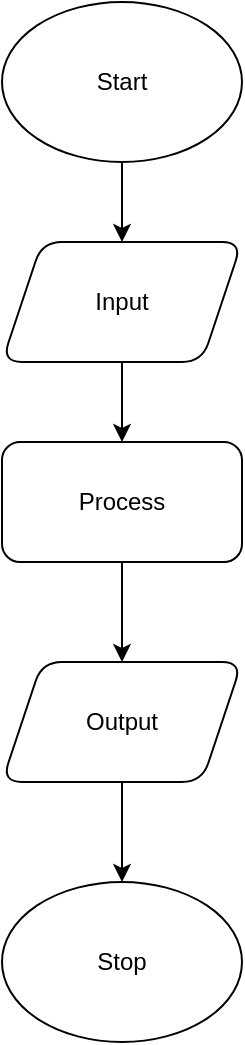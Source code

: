 <mxfile version="26.1.1">
  <diagram name="Page-1" id="Bit871E_AxoPYgvK1CPB">
    <mxGraphModel dx="1434" dy="738" grid="1" gridSize="10" guides="1" tooltips="1" connect="1" arrows="1" fold="1" page="1" pageScale="1" pageWidth="850" pageHeight="1100" math="0" shadow="0">
      <root>
        <mxCell id="0" />
        <mxCell id="1" parent="0" />
        <mxCell id="tKOs7SL-gVubK4A12bbo-3" value="" style="edgeStyle=orthogonalEdgeStyle;rounded=0;orthogonalLoop=1;jettySize=auto;html=1;" edge="1" parent="1" source="tKOs7SL-gVubK4A12bbo-1" target="tKOs7SL-gVubK4A12bbo-2">
          <mxGeometry relative="1" as="geometry" />
        </mxCell>
        <mxCell id="tKOs7SL-gVubK4A12bbo-1" value="Start" style="ellipse;whiteSpace=wrap;html=1;" vertex="1" parent="1">
          <mxGeometry x="365" y="40" width="120" height="80" as="geometry" />
        </mxCell>
        <mxCell id="tKOs7SL-gVubK4A12bbo-7" value="" style="edgeStyle=orthogonalEdgeStyle;rounded=0;orthogonalLoop=1;jettySize=auto;html=1;" edge="1" parent="1" source="tKOs7SL-gVubK4A12bbo-2" target="tKOs7SL-gVubK4A12bbo-6">
          <mxGeometry relative="1" as="geometry" />
        </mxCell>
        <mxCell id="tKOs7SL-gVubK4A12bbo-2" value="Input" style="shape=parallelogram;perimeter=parallelogramPerimeter;whiteSpace=wrap;html=1;fixedSize=1;rounded=1" vertex="1" parent="1">
          <mxGeometry x="365" y="160" width="120" height="60" as="geometry" />
        </mxCell>
        <mxCell id="tKOs7SL-gVubK4A12bbo-9" value="" style="edgeStyle=orthogonalEdgeStyle;rounded=0;orthogonalLoop=1;jettySize=auto;html=1;" edge="1" parent="1" source="tKOs7SL-gVubK4A12bbo-6" target="tKOs7SL-gVubK4A12bbo-8">
          <mxGeometry relative="1" as="geometry" />
        </mxCell>
        <mxCell id="tKOs7SL-gVubK4A12bbo-6" value="Process" style="whiteSpace=wrap;html=1;rounded=1" vertex="1" parent="1">
          <mxGeometry x="365" y="260" width="120" height="60" as="geometry" />
        </mxCell>
        <mxCell id="tKOs7SL-gVubK4A12bbo-11" value="" style="edgeStyle=orthogonalEdgeStyle;rounded=0;orthogonalLoop=1;jettySize=auto;html=1;" edge="1" parent="1" source="tKOs7SL-gVubK4A12bbo-8" target="tKOs7SL-gVubK4A12bbo-10">
          <mxGeometry relative="1" as="geometry" />
        </mxCell>
        <mxCell id="tKOs7SL-gVubK4A12bbo-8" value="Output" style="shape=parallelogram;perimeter=parallelogramPerimeter;whiteSpace=wrap;html=1;fixedSize=1;rounded=1" vertex="1" parent="1">
          <mxGeometry x="365" y="370" width="120" height="60" as="geometry" />
        </mxCell>
        <mxCell id="tKOs7SL-gVubK4A12bbo-10" value="Stop" style="ellipse;whiteSpace=wrap;html=1;" vertex="1" parent="1">
          <mxGeometry x="365" y="480" width="120" height="80" as="geometry" />
        </mxCell>
      </root>
    </mxGraphModel>
  </diagram>
</mxfile>
